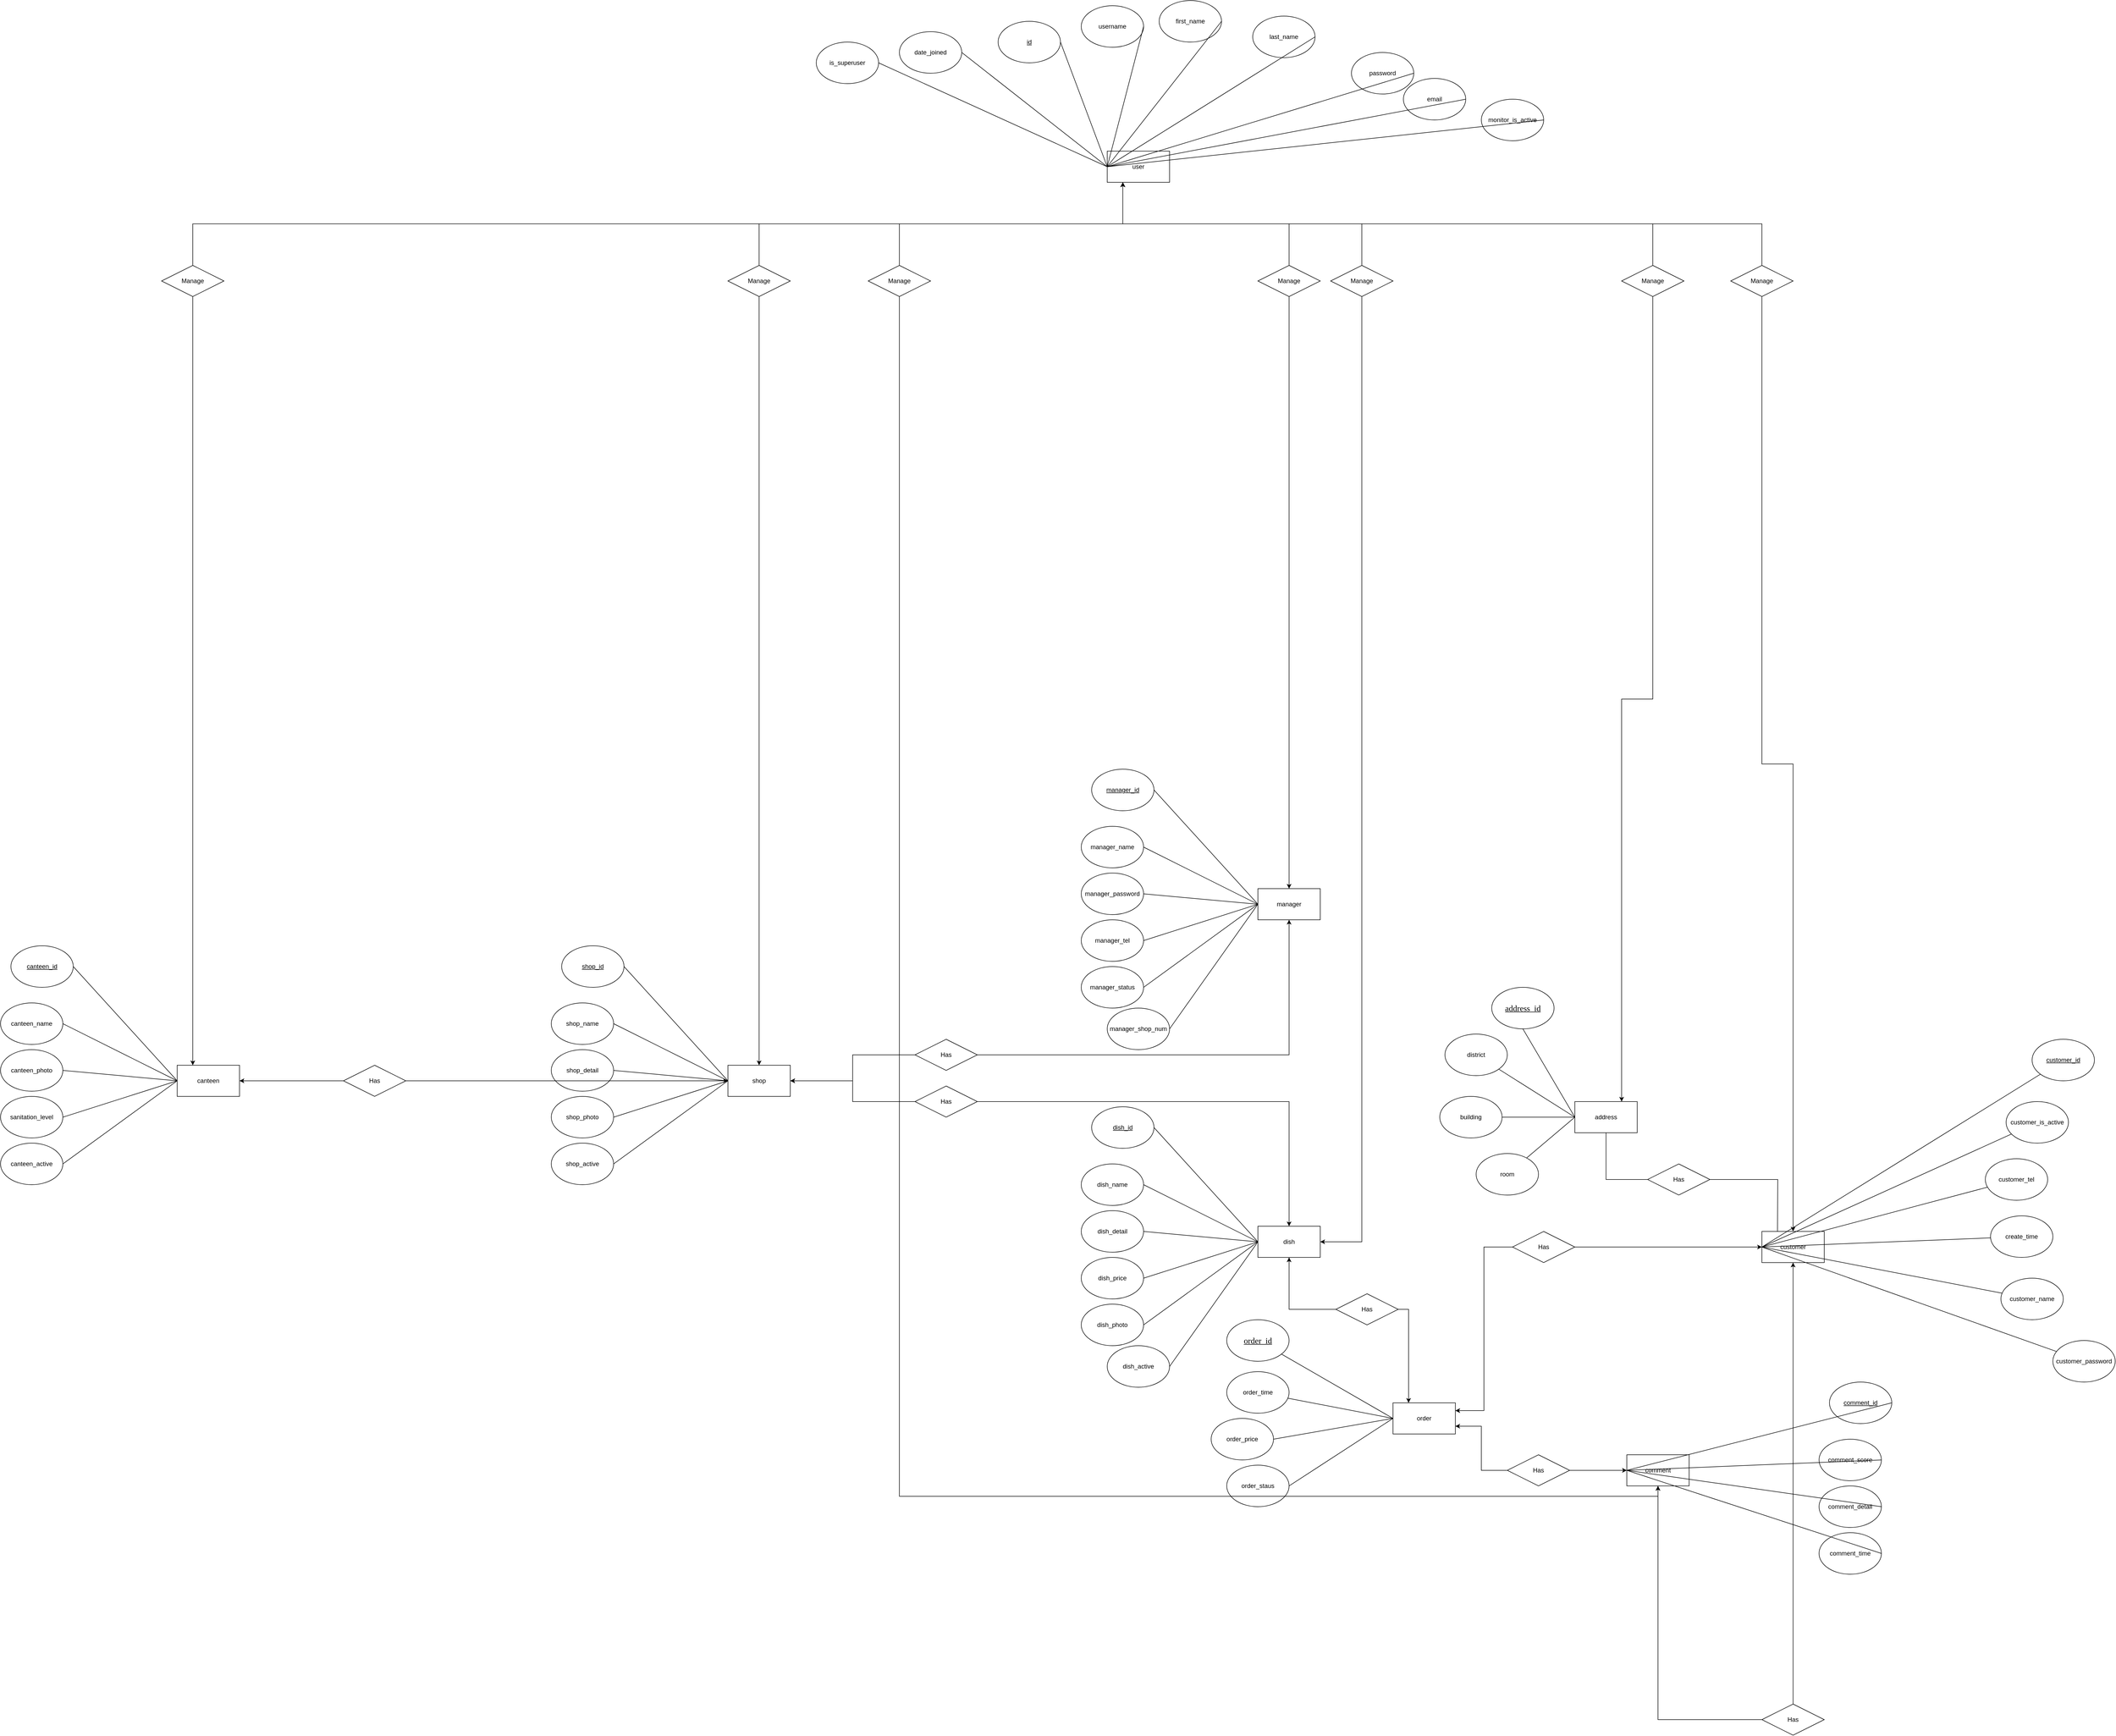 <mxfile version="21.5.2" type="github">
  <diagram id="R2lEEEUBdFMjLlhIrx00" name="Page-1">
    <mxGraphModel dx="2681" dy="3994" grid="1" gridSize="10" guides="1" tooltips="1" connect="1" arrows="1" fold="1" page="1" pageScale="1" pageWidth="1100" pageHeight="1700" math="0" shadow="0" extFonts="Permanent Marker^https://fonts.googleapis.com/css?family=Permanent+Marker">
      <root>
        <mxCell id="0" />
        <mxCell id="1" parent="0" />
        <mxCell id="YfYMu-uo4q-J1Giw8Tow-1" value="customer" style="rounded=0;whiteSpace=wrap;html=1;" vertex="1" parent="1">
          <mxGeometry x="2340" y="-40" width="120" height="60" as="geometry" />
        </mxCell>
        <mxCell id="YfYMu-uo4q-J1Giw8Tow-2" value="address" style="rounded=0;whiteSpace=wrap;html=1;" vertex="1" parent="1">
          <mxGeometry x="1980" y="-290" width="120" height="60" as="geometry" />
        </mxCell>
        <mxCell id="YfYMu-uo4q-J1Giw8Tow-90" value="" style="rounded=0;orthogonalLoop=1;jettySize=auto;html=1;endArrow=none;endFill=0;exitX=0;exitY=0.5;exitDx=0;exitDy=0;" edge="1" parent="1" source="YfYMu-uo4q-J1Giw8Tow-2" target="YfYMu-uo4q-J1Giw8Tow-87">
          <mxGeometry relative="1" as="geometry" />
        </mxCell>
        <mxCell id="YfYMu-uo4q-J1Giw8Tow-92" value="" style="rounded=0;orthogonalLoop=1;jettySize=auto;html=1;endArrow=none;endFill=0;exitX=0;exitY=0.5;exitDx=0;exitDy=0;" edge="1" parent="1" source="YfYMu-uo4q-J1Giw8Tow-2" target="YfYMu-uo4q-J1Giw8Tow-91">
          <mxGeometry relative="1" as="geometry" />
        </mxCell>
        <mxCell id="YfYMu-uo4q-J1Giw8Tow-96" value="" style="rounded=0;orthogonalLoop=1;jettySize=auto;html=1;endArrow=none;endFill=0;exitX=0;exitY=0.5;exitDx=0;exitDy=0;" edge="1" parent="1" source="YfYMu-uo4q-J1Giw8Tow-2" target="YfYMu-uo4q-J1Giw8Tow-95">
          <mxGeometry relative="1" as="geometry" />
        </mxCell>
        <mxCell id="YfYMu-uo4q-J1Giw8Tow-3" value="order" style="rounded=0;whiteSpace=wrap;html=1;" vertex="1" parent="1">
          <mxGeometry x="1630" y="290" width="120" height="60" as="geometry" />
        </mxCell>
        <mxCell id="YfYMu-uo4q-J1Giw8Tow-4" value="dish" style="rounded=0;whiteSpace=wrap;html=1;" vertex="1" parent="1">
          <mxGeometry x="1370" y="-50" width="120" height="60" as="geometry" />
        </mxCell>
        <mxCell id="YfYMu-uo4q-J1Giw8Tow-77" value="" style="rounded=0;orthogonalLoop=1;jettySize=auto;html=1;entryX=0;entryY=0.5;entryDx=0;entryDy=0;endArrow=none;endFill=0;" edge="1" parent="1" source="YfYMu-uo4q-J1Giw8Tow-60" target="YfYMu-uo4q-J1Giw8Tow-1">
          <mxGeometry relative="1" as="geometry">
            <mxPoint x="2380" y="80" as="targetPoint" />
          </mxGeometry>
        </mxCell>
        <mxCell id="YfYMu-uo4q-J1Giw8Tow-60" value="&lt;u&gt;customer_id&lt;/u&gt;" style="ellipse;whiteSpace=wrap;html=1;" vertex="1" parent="1">
          <mxGeometry x="2860" y="-410" width="120" height="80" as="geometry" />
        </mxCell>
        <mxCell id="YfYMu-uo4q-J1Giw8Tow-76" value="" style="rounded=0;orthogonalLoop=1;jettySize=auto;html=1;entryX=0;entryY=0.5;entryDx=0;entryDy=0;endArrow=none;endFill=0;" edge="1" parent="1" source="YfYMu-uo4q-J1Giw8Tow-62" target="YfYMu-uo4q-J1Giw8Tow-1">
          <mxGeometry relative="1" as="geometry">
            <mxPoint x="2390" y="-140" as="targetPoint" />
          </mxGeometry>
        </mxCell>
        <mxCell id="YfYMu-uo4q-J1Giw8Tow-62" value="customer_name" style="ellipse;whiteSpace=wrap;html=1;" vertex="1" parent="1">
          <mxGeometry x="2800" y="50" width="120" height="80" as="geometry" />
        </mxCell>
        <mxCell id="YfYMu-uo4q-J1Giw8Tow-71" style="rounded=0;orthogonalLoop=1;jettySize=auto;html=1;entryX=0;entryY=0.5;entryDx=0;entryDy=0;endArrow=none;endFill=0;" edge="1" parent="1" source="YfYMu-uo4q-J1Giw8Tow-63" target="YfYMu-uo4q-J1Giw8Tow-1">
          <mxGeometry relative="1" as="geometry" />
        </mxCell>
        <mxCell id="YfYMu-uo4q-J1Giw8Tow-63" value="customer_tel" style="ellipse;whiteSpace=wrap;html=1;" vertex="1" parent="1">
          <mxGeometry x="2770" y="-180" width="120" height="80" as="geometry" />
        </mxCell>
        <mxCell id="YfYMu-uo4q-J1Giw8Tow-70" value="" style="rounded=0;orthogonalLoop=1;jettySize=auto;html=1;endArrow=none;endFill=0;entryX=0;entryY=0.5;entryDx=0;entryDy=0;" edge="1" parent="1" source="YfYMu-uo4q-J1Giw8Tow-64" target="YfYMu-uo4q-J1Giw8Tow-1">
          <mxGeometry relative="1" as="geometry">
            <mxPoint x="2420" y="-130" as="targetPoint" />
          </mxGeometry>
        </mxCell>
        <mxCell id="YfYMu-uo4q-J1Giw8Tow-64" value="customer_password" style="ellipse;whiteSpace=wrap;html=1;" vertex="1" parent="1">
          <mxGeometry x="2900" y="170" width="120" height="80" as="geometry" />
        </mxCell>
        <mxCell id="YfYMu-uo4q-J1Giw8Tow-75" value="" style="rounded=0;orthogonalLoop=1;jettySize=auto;html=1;entryX=0;entryY=0.5;entryDx=0;entryDy=0;endArrow=none;endFill=0;" edge="1" parent="1" source="YfYMu-uo4q-J1Giw8Tow-65" target="YfYMu-uo4q-J1Giw8Tow-1">
          <mxGeometry relative="1" as="geometry">
            <mxPoint x="2370" y="-270" as="targetPoint" />
          </mxGeometry>
        </mxCell>
        <mxCell id="YfYMu-uo4q-J1Giw8Tow-65" value="customer_is_active" style="ellipse;whiteSpace=wrap;html=1;" vertex="1" parent="1">
          <mxGeometry x="2810" y="-290" width="120" height="80" as="geometry" />
        </mxCell>
        <mxCell id="YfYMu-uo4q-J1Giw8Tow-72" style="rounded=0;orthogonalLoop=1;jettySize=auto;html=1;entryX=0;entryY=0.5;entryDx=0;entryDy=0;endArrow=none;endFill=0;" edge="1" parent="1" source="YfYMu-uo4q-J1Giw8Tow-66" target="YfYMu-uo4q-J1Giw8Tow-1">
          <mxGeometry relative="1" as="geometry" />
        </mxCell>
        <mxCell id="YfYMu-uo4q-J1Giw8Tow-66" value="create_time" style="ellipse;whiteSpace=wrap;html=1;" vertex="1" parent="1">
          <mxGeometry x="2780" y="-70" width="120" height="80" as="geometry" />
        </mxCell>
        <mxCell id="YfYMu-uo4q-J1Giw8Tow-87" value="district" style="ellipse;whiteSpace=wrap;html=1;rounded=0;" vertex="1" parent="1">
          <mxGeometry x="1730" y="-420" width="120" height="80" as="geometry" />
        </mxCell>
        <mxCell id="YfYMu-uo4q-J1Giw8Tow-91" value="room" style="ellipse;whiteSpace=wrap;html=1;rounded=0;" vertex="1" parent="1">
          <mxGeometry x="1790" y="-190" width="120" height="80" as="geometry" />
        </mxCell>
        <mxCell id="YfYMu-uo4q-J1Giw8Tow-95" value="building" style="ellipse;whiteSpace=wrap;html=1;rounded=0;" vertex="1" parent="1">
          <mxGeometry x="1720" y="-300" width="120" height="80" as="geometry" />
        </mxCell>
        <mxCell id="YfYMu-uo4q-J1Giw8Tow-111" value="" style="rounded=0;orthogonalLoop=1;jettySize=auto;html=1;entryX=0;entryY=0.5;entryDx=0;entryDy=0;endArrow=none;endFill=0;" edge="1" parent="1" source="YfYMu-uo4q-J1Giw8Tow-99" target="YfYMu-uo4q-J1Giw8Tow-3">
          <mxGeometry relative="1" as="geometry">
            <mxPoint x="1620" y="220.037" as="targetPoint" />
          </mxGeometry>
        </mxCell>
        <mxCell id="YfYMu-uo4q-J1Giw8Tow-99" value="order_time" style="ellipse;whiteSpace=wrap;html=1;" vertex="1" parent="1">
          <mxGeometry x="1310" y="230" width="120" height="80" as="geometry" />
        </mxCell>
        <mxCell id="YfYMu-uo4q-J1Giw8Tow-100" value="order_staus" style="ellipse;whiteSpace=wrap;html=1;" vertex="1" parent="1">
          <mxGeometry x="1310" y="410" width="120" height="80" as="geometry" />
        </mxCell>
        <mxCell id="YfYMu-uo4q-J1Giw8Tow-101" value="order_price" style="ellipse;whiteSpace=wrap;html=1;" vertex="1" parent="1">
          <mxGeometry x="1280" y="320" width="120" height="80" as="geometry" />
        </mxCell>
        <mxCell id="YfYMu-uo4q-J1Giw8Tow-102" value="&lt;div style=&quot;font-size: medium; text-align: start;&quot; data-hash=&quot;69dfcb072307d1f23d6dae1ab92fffbf&quot; data-version=&quot;3.0.0&quot;&gt;&lt;/div&gt;&lt;div style=&quot;font-size: medium; text-align: start;&quot; class=&quot;document&quot;&gt;&lt;div class=&quot;section&quot;&gt;&lt;p style=&quot;margin: 0pt; font-family: 等线; font-size: 12pt; line-height: 16px;&quot; class=&quot;paragraph text-align-type-left&quot;&gt;&lt;u&gt;order_id&lt;/u&gt;&lt;/p&gt;&lt;/div&gt;&lt;/div&gt;" style="ellipse;whiteSpace=wrap;html=1;" vertex="1" parent="1">
          <mxGeometry x="1310" y="130" width="120" height="80" as="geometry" />
        </mxCell>
        <mxCell id="YfYMu-uo4q-J1Giw8Tow-107" value="" style="endArrow=none;html=1;rounded=0;entryX=0;entryY=0.5;entryDx=0;entryDy=0;" edge="1" parent="1" source="YfYMu-uo4q-J1Giw8Tow-102" target="YfYMu-uo4q-J1Giw8Tow-3">
          <mxGeometry relative="1" as="geometry">
            <mxPoint x="1440" y="349.63" as="sourcePoint" />
            <mxPoint x="1600" y="349.63" as="targetPoint" />
          </mxGeometry>
        </mxCell>
        <mxCell id="YfYMu-uo4q-J1Giw8Tow-108" value="" style="endArrow=none;html=1;rounded=0;exitX=1;exitY=0.5;exitDx=0;exitDy=0;entryX=0;entryY=0.5;entryDx=0;entryDy=0;" edge="1" parent="1" source="YfYMu-uo4q-J1Giw8Tow-100" target="YfYMu-uo4q-J1Giw8Tow-3">
          <mxGeometry relative="1" as="geometry">
            <mxPoint x="1440" y="430" as="sourcePoint" />
            <mxPoint x="1600" y="430" as="targetPoint" />
          </mxGeometry>
        </mxCell>
        <mxCell id="YfYMu-uo4q-J1Giw8Tow-109" value="" style="endArrow=none;html=1;rounded=0;exitX=1;exitY=0.5;exitDx=0;exitDy=0;entryX=0;entryY=0.5;entryDx=0;entryDy=0;" edge="1" parent="1" source="YfYMu-uo4q-J1Giw8Tow-101" target="YfYMu-uo4q-J1Giw8Tow-3">
          <mxGeometry relative="1" as="geometry">
            <mxPoint x="1440" y="170" as="sourcePoint" />
            <mxPoint x="1600" y="170" as="targetPoint" />
          </mxGeometry>
        </mxCell>
        <mxCell id="YfYMu-uo4q-J1Giw8Tow-112" value="&lt;u&gt;dish_id&lt;/u&gt;" style="ellipse;whiteSpace=wrap;html=1;" vertex="1" parent="1">
          <mxGeometry x="1050" y="-280" width="120" height="80" as="geometry" />
        </mxCell>
        <mxCell id="YfYMu-uo4q-J1Giw8Tow-113" value="dish_active" style="ellipse;whiteSpace=wrap;html=1;" vertex="1" parent="1">
          <mxGeometry x="1080" y="180" width="120" height="80" as="geometry" />
        </mxCell>
        <mxCell id="YfYMu-uo4q-J1Giw8Tow-114" value="dish_photo" style="ellipse;whiteSpace=wrap;html=1;" vertex="1" parent="1">
          <mxGeometry x="1030" y="100" width="120" height="80" as="geometry" />
        </mxCell>
        <mxCell id="YfYMu-uo4q-J1Giw8Tow-115" value="dish_detail" style="ellipse;whiteSpace=wrap;html=1;" vertex="1" parent="1">
          <mxGeometry x="1030" y="-80" width="120" height="80" as="geometry" />
        </mxCell>
        <mxCell id="YfYMu-uo4q-J1Giw8Tow-116" value="dish_name" style="ellipse;whiteSpace=wrap;html=1;" vertex="1" parent="1">
          <mxGeometry x="1030" y="-170" width="120" height="80" as="geometry" />
        </mxCell>
        <mxCell id="YfYMu-uo4q-J1Giw8Tow-117" value="dish_price" style="ellipse;whiteSpace=wrap;html=1;" vertex="1" parent="1">
          <mxGeometry x="1030" y="10" width="120" height="80" as="geometry" />
        </mxCell>
        <mxCell id="YfYMu-uo4q-J1Giw8Tow-119" value="" style="endArrow=none;html=1;rounded=0;entryX=1;entryY=0.5;entryDx=0;entryDy=0;exitX=0;exitY=0.5;exitDx=0;exitDy=0;" edge="1" parent="1" source="YfYMu-uo4q-J1Giw8Tow-4" target="YfYMu-uo4q-J1Giw8Tow-112">
          <mxGeometry width="50" height="50" relative="1" as="geometry">
            <mxPoint x="1780" y="-140" as="sourcePoint" />
            <mxPoint x="1770" y="-190" as="targetPoint" />
          </mxGeometry>
        </mxCell>
        <mxCell id="YfYMu-uo4q-J1Giw8Tow-120" value="" style="endArrow=none;html=1;rounded=0;entryX=1;entryY=0.5;entryDx=0;entryDy=0;exitX=0;exitY=0.5;exitDx=0;exitDy=0;" edge="1" parent="1" source="YfYMu-uo4q-J1Giw8Tow-4" target="YfYMu-uo4q-J1Giw8Tow-116">
          <mxGeometry width="50" height="50" relative="1" as="geometry">
            <mxPoint x="1730" y="-130" as="sourcePoint" />
            <mxPoint x="1720" y="-320" as="targetPoint" />
          </mxGeometry>
        </mxCell>
        <mxCell id="YfYMu-uo4q-J1Giw8Tow-121" value="" style="endArrow=none;html=1;rounded=0;entryX=1;entryY=0.5;entryDx=0;entryDy=0;exitX=0;exitY=0.5;exitDx=0;exitDy=0;" edge="1" parent="1" source="YfYMu-uo4q-J1Giw8Tow-4" target="YfYMu-uo4q-J1Giw8Tow-115">
          <mxGeometry width="50" height="50" relative="1" as="geometry">
            <mxPoint x="1780" y="-140" as="sourcePoint" />
            <mxPoint x="1590" y="-240" as="targetPoint" />
          </mxGeometry>
        </mxCell>
        <mxCell id="YfYMu-uo4q-J1Giw8Tow-122" value="" style="endArrow=none;html=1;rounded=0;entryX=1;entryY=0.5;entryDx=0;entryDy=0;exitX=0;exitY=0.5;exitDx=0;exitDy=0;" edge="1" parent="1" source="YfYMu-uo4q-J1Giw8Tow-4" target="YfYMu-uo4q-J1Giw8Tow-117">
          <mxGeometry width="50" height="50" relative="1" as="geometry">
            <mxPoint x="1800" y="-120" as="sourcePoint" />
            <mxPoint x="1600" y="-230" as="targetPoint" />
          </mxGeometry>
        </mxCell>
        <mxCell id="YfYMu-uo4q-J1Giw8Tow-123" value="" style="endArrow=none;html=1;rounded=0;entryX=1;entryY=0.5;entryDx=0;entryDy=0;exitX=0;exitY=0.5;exitDx=0;exitDy=0;" edge="1" parent="1" source="YfYMu-uo4q-J1Giw8Tow-4" target="YfYMu-uo4q-J1Giw8Tow-114">
          <mxGeometry width="50" height="50" relative="1" as="geometry">
            <mxPoint x="1800" y="-140" as="sourcePoint" />
            <mxPoint x="1610" y="-220" as="targetPoint" />
          </mxGeometry>
        </mxCell>
        <mxCell id="YfYMu-uo4q-J1Giw8Tow-124" value="" style="endArrow=none;html=1;rounded=0;entryX=1;entryY=0.5;entryDx=0;entryDy=0;exitX=0;exitY=0.5;exitDx=0;exitDy=0;" edge="1" parent="1" source="YfYMu-uo4q-J1Giw8Tow-4" target="YfYMu-uo4q-J1Giw8Tow-113">
          <mxGeometry width="50" height="50" relative="1" as="geometry">
            <mxPoint x="1780" y="-140" as="sourcePoint" />
            <mxPoint x="1620" y="-210" as="targetPoint" />
          </mxGeometry>
        </mxCell>
        <mxCell id="YfYMu-uo4q-J1Giw8Tow-177" value="comment" style="rounded=0;whiteSpace=wrap;html=1;" vertex="1" parent="1">
          <mxGeometry x="2080" y="390" width="120" height="60" as="geometry" />
        </mxCell>
        <mxCell id="YfYMu-uo4q-J1Giw8Tow-178" value="&lt;u&gt;comment_id&lt;/u&gt;" style="ellipse;whiteSpace=wrap;html=1;" vertex="1" parent="1">
          <mxGeometry x="2470" y="250" width="120" height="80" as="geometry" />
        </mxCell>
        <mxCell id="YfYMu-uo4q-J1Giw8Tow-181" value="comment_detail" style="ellipse;whiteSpace=wrap;html=1;" vertex="1" parent="1">
          <mxGeometry x="2450" y="450" width="120" height="80" as="geometry" />
        </mxCell>
        <mxCell id="YfYMu-uo4q-J1Giw8Tow-182" value="comment_score" style="ellipse;whiteSpace=wrap;html=1;" vertex="1" parent="1">
          <mxGeometry x="2450" y="360" width="120" height="80" as="geometry" />
        </mxCell>
        <mxCell id="YfYMu-uo4q-J1Giw8Tow-183" value="comment_time" style="ellipse;whiteSpace=wrap;html=1;" vertex="1" parent="1">
          <mxGeometry x="2450" y="540" width="120" height="80" as="geometry" />
        </mxCell>
        <mxCell id="YfYMu-uo4q-J1Giw8Tow-184" value="" style="endArrow=none;html=1;rounded=0;entryX=1;entryY=0.5;entryDx=0;entryDy=0;exitX=0;exitY=0.5;exitDx=0;exitDy=0;" edge="1" parent="1" source="YfYMu-uo4q-J1Giw8Tow-177" target="YfYMu-uo4q-J1Giw8Tow-178">
          <mxGeometry width="50" height="50" relative="1" as="geometry">
            <mxPoint x="2020" y="430" as="sourcePoint" />
            <mxPoint x="2010" y="380" as="targetPoint" />
          </mxGeometry>
        </mxCell>
        <mxCell id="YfYMu-uo4q-J1Giw8Tow-185" value="" style="endArrow=none;html=1;rounded=0;entryX=1;entryY=0.5;entryDx=0;entryDy=0;exitX=0;exitY=0.5;exitDx=0;exitDy=0;" edge="1" parent="1" source="YfYMu-uo4q-J1Giw8Tow-177" target="YfYMu-uo4q-J1Giw8Tow-182">
          <mxGeometry width="50" height="50" relative="1" as="geometry">
            <mxPoint x="1970" y="440" as="sourcePoint" />
            <mxPoint x="1960" y="250" as="targetPoint" />
          </mxGeometry>
        </mxCell>
        <mxCell id="YfYMu-uo4q-J1Giw8Tow-186" value="" style="endArrow=none;html=1;rounded=0;entryX=1;entryY=0.5;entryDx=0;entryDy=0;exitX=0;exitY=0.5;exitDx=0;exitDy=0;" edge="1" parent="1" source="YfYMu-uo4q-J1Giw8Tow-177" target="YfYMu-uo4q-J1Giw8Tow-181">
          <mxGeometry width="50" height="50" relative="1" as="geometry">
            <mxPoint x="2020" y="430" as="sourcePoint" />
            <mxPoint x="1830" y="330" as="targetPoint" />
          </mxGeometry>
        </mxCell>
        <mxCell id="YfYMu-uo4q-J1Giw8Tow-187" value="" style="endArrow=none;html=1;rounded=0;entryX=1;entryY=0.5;entryDx=0;entryDy=0;exitX=0;exitY=0.5;exitDx=0;exitDy=0;" edge="1" parent="1" source="YfYMu-uo4q-J1Giw8Tow-177" target="YfYMu-uo4q-J1Giw8Tow-183">
          <mxGeometry width="50" height="50" relative="1" as="geometry">
            <mxPoint x="2040" y="450" as="sourcePoint" />
            <mxPoint x="1840" y="340" as="targetPoint" />
          </mxGeometry>
        </mxCell>
        <mxCell id="YfYMu-uo4q-J1Giw8Tow-190" value="user" style="rounded=0;whiteSpace=wrap;html=1;" vertex="1" parent="1">
          <mxGeometry x="1080" y="-2120" width="120" height="60" as="geometry" />
        </mxCell>
        <mxCell id="YfYMu-uo4q-J1Giw8Tow-191" value="&lt;u&gt;id&lt;/u&gt;" style="ellipse;whiteSpace=wrap;html=1;" vertex="1" parent="1">
          <mxGeometry x="870" y="-2370" width="120" height="80" as="geometry" />
        </mxCell>
        <mxCell id="YfYMu-uo4q-J1Giw8Tow-192" value="email" style="ellipse;whiteSpace=wrap;html=1;" vertex="1" parent="1">
          <mxGeometry x="1650" y="-2260" width="120" height="80" as="geometry" />
        </mxCell>
        <mxCell id="YfYMu-uo4q-J1Giw8Tow-193" value="password" style="ellipse;whiteSpace=wrap;html=1;" vertex="1" parent="1">
          <mxGeometry x="1550" y="-2310" width="120" height="80" as="geometry" />
        </mxCell>
        <mxCell id="YfYMu-uo4q-J1Giw8Tow-194" value="first_name" style="ellipse;whiteSpace=wrap;html=1;" vertex="1" parent="1">
          <mxGeometry x="1180" y="-2410" width="120" height="80" as="geometry" />
        </mxCell>
        <mxCell id="YfYMu-uo4q-J1Giw8Tow-195" value="username" style="ellipse;whiteSpace=wrap;html=1;" vertex="1" parent="1">
          <mxGeometry x="1030" y="-2400" width="120" height="80" as="geometry" />
        </mxCell>
        <mxCell id="YfYMu-uo4q-J1Giw8Tow-196" value="last_name" style="ellipse;whiteSpace=wrap;html=1;" vertex="1" parent="1">
          <mxGeometry x="1360" y="-2380" width="120" height="80" as="geometry" />
        </mxCell>
        <mxCell id="YfYMu-uo4q-J1Giw8Tow-197" value="" style="endArrow=none;html=1;rounded=0;entryX=1;entryY=0.5;entryDx=0;entryDy=0;exitX=0;exitY=0.5;exitDx=0;exitDy=0;" edge="1" parent="1" source="YfYMu-uo4q-J1Giw8Tow-190" target="YfYMu-uo4q-J1Giw8Tow-191">
          <mxGeometry width="50" height="50" relative="1" as="geometry">
            <mxPoint x="1060" y="-2090" as="sourcePoint" />
            <mxPoint x="1050" y="-2140" as="targetPoint" />
          </mxGeometry>
        </mxCell>
        <mxCell id="YfYMu-uo4q-J1Giw8Tow-198" value="" style="endArrow=none;html=1;rounded=0;entryX=1;entryY=0.5;entryDx=0;entryDy=0;exitX=0;exitY=0.5;exitDx=0;exitDy=0;" edge="1" parent="1" source="YfYMu-uo4q-J1Giw8Tow-190" target="YfYMu-uo4q-J1Giw8Tow-195">
          <mxGeometry width="50" height="50" relative="1" as="geometry">
            <mxPoint x="1010" y="-2080" as="sourcePoint" />
            <mxPoint x="1000" y="-2270" as="targetPoint" />
          </mxGeometry>
        </mxCell>
        <mxCell id="YfYMu-uo4q-J1Giw8Tow-199" value="" style="endArrow=none;html=1;rounded=0;entryX=1;entryY=0.5;entryDx=0;entryDy=0;exitX=0;exitY=0.5;exitDx=0;exitDy=0;" edge="1" parent="1" source="YfYMu-uo4q-J1Giw8Tow-190" target="YfYMu-uo4q-J1Giw8Tow-194">
          <mxGeometry width="50" height="50" relative="1" as="geometry">
            <mxPoint x="1060" y="-2090" as="sourcePoint" />
            <mxPoint x="870" y="-2190" as="targetPoint" />
          </mxGeometry>
        </mxCell>
        <mxCell id="YfYMu-uo4q-J1Giw8Tow-200" value="" style="endArrow=none;html=1;rounded=0;entryX=1;entryY=0.5;entryDx=0;entryDy=0;exitX=0;exitY=0.5;exitDx=0;exitDy=0;" edge="1" parent="1" source="YfYMu-uo4q-J1Giw8Tow-190" target="YfYMu-uo4q-J1Giw8Tow-196">
          <mxGeometry width="50" height="50" relative="1" as="geometry">
            <mxPoint x="1080" y="-2070" as="sourcePoint" />
            <mxPoint x="880" y="-2180" as="targetPoint" />
          </mxGeometry>
        </mxCell>
        <mxCell id="YfYMu-uo4q-J1Giw8Tow-201" value="" style="endArrow=none;html=1;rounded=0;entryX=1;entryY=0.5;entryDx=0;entryDy=0;exitX=0;exitY=0.5;exitDx=0;exitDy=0;" edge="1" parent="1" source="YfYMu-uo4q-J1Giw8Tow-190" target="YfYMu-uo4q-J1Giw8Tow-193">
          <mxGeometry width="50" height="50" relative="1" as="geometry">
            <mxPoint x="1080" y="-2090" as="sourcePoint" />
            <mxPoint x="890" y="-2170" as="targetPoint" />
          </mxGeometry>
        </mxCell>
        <mxCell id="YfYMu-uo4q-J1Giw8Tow-202" value="" style="endArrow=none;html=1;rounded=0;entryX=1;entryY=0.5;entryDx=0;entryDy=0;exitX=0;exitY=0.5;exitDx=0;exitDy=0;" edge="1" parent="1" source="YfYMu-uo4q-J1Giw8Tow-190" target="YfYMu-uo4q-J1Giw8Tow-192">
          <mxGeometry width="50" height="50" relative="1" as="geometry">
            <mxPoint x="1060" y="-2090" as="sourcePoint" />
            <mxPoint x="900" y="-2160" as="targetPoint" />
          </mxGeometry>
        </mxCell>
        <mxCell id="YfYMu-uo4q-J1Giw8Tow-203" value="manager" style="rounded=0;whiteSpace=wrap;html=1;" vertex="1" parent="1">
          <mxGeometry x="1370" y="-700" width="120" height="60" as="geometry" />
        </mxCell>
        <mxCell id="YfYMu-uo4q-J1Giw8Tow-204" value="&lt;u&gt;manager_id&lt;/u&gt;" style="ellipse;whiteSpace=wrap;html=1;" vertex="1" parent="1">
          <mxGeometry x="1050" y="-930" width="120" height="80" as="geometry" />
        </mxCell>
        <mxCell id="YfYMu-uo4q-J1Giw8Tow-205" value="manager_shop_num" style="ellipse;whiteSpace=wrap;html=1;" vertex="1" parent="1">
          <mxGeometry x="1080" y="-470" width="120" height="80" as="geometry" />
        </mxCell>
        <mxCell id="YfYMu-uo4q-J1Giw8Tow-206" value="manager_status" style="ellipse;whiteSpace=wrap;html=1;" vertex="1" parent="1">
          <mxGeometry x="1030" y="-550" width="120" height="80" as="geometry" />
        </mxCell>
        <mxCell id="YfYMu-uo4q-J1Giw8Tow-207" value="manager_password" style="ellipse;whiteSpace=wrap;html=1;" vertex="1" parent="1">
          <mxGeometry x="1030" y="-730" width="120" height="80" as="geometry" />
        </mxCell>
        <mxCell id="YfYMu-uo4q-J1Giw8Tow-208" value="manager_name" style="ellipse;whiteSpace=wrap;html=1;" vertex="1" parent="1">
          <mxGeometry x="1030" y="-820" width="120" height="80" as="geometry" />
        </mxCell>
        <mxCell id="YfYMu-uo4q-J1Giw8Tow-209" value="manager_tel" style="ellipse;whiteSpace=wrap;html=1;" vertex="1" parent="1">
          <mxGeometry x="1030" y="-640" width="120" height="80" as="geometry" />
        </mxCell>
        <mxCell id="YfYMu-uo4q-J1Giw8Tow-210" value="" style="endArrow=none;html=1;rounded=0;entryX=1;entryY=0.5;entryDx=0;entryDy=0;exitX=0;exitY=0.5;exitDx=0;exitDy=0;" edge="1" parent="1" source="YfYMu-uo4q-J1Giw8Tow-203" target="YfYMu-uo4q-J1Giw8Tow-204">
          <mxGeometry width="50" height="50" relative="1" as="geometry">
            <mxPoint x="1350" y="-670" as="sourcePoint" />
            <mxPoint x="1340" y="-720" as="targetPoint" />
          </mxGeometry>
        </mxCell>
        <mxCell id="YfYMu-uo4q-J1Giw8Tow-211" value="" style="endArrow=none;html=1;rounded=0;entryX=1;entryY=0.5;entryDx=0;entryDy=0;exitX=0;exitY=0.5;exitDx=0;exitDy=0;" edge="1" parent="1" source="YfYMu-uo4q-J1Giw8Tow-203" target="YfYMu-uo4q-J1Giw8Tow-208">
          <mxGeometry width="50" height="50" relative="1" as="geometry">
            <mxPoint x="1300" y="-660" as="sourcePoint" />
            <mxPoint x="1290" y="-850" as="targetPoint" />
          </mxGeometry>
        </mxCell>
        <mxCell id="YfYMu-uo4q-J1Giw8Tow-212" value="" style="endArrow=none;html=1;rounded=0;entryX=1;entryY=0.5;entryDx=0;entryDy=0;exitX=0;exitY=0.5;exitDx=0;exitDy=0;" edge="1" parent="1" source="YfYMu-uo4q-J1Giw8Tow-203" target="YfYMu-uo4q-J1Giw8Tow-207">
          <mxGeometry width="50" height="50" relative="1" as="geometry">
            <mxPoint x="1350" y="-670" as="sourcePoint" />
            <mxPoint x="1160" y="-770" as="targetPoint" />
          </mxGeometry>
        </mxCell>
        <mxCell id="YfYMu-uo4q-J1Giw8Tow-213" value="" style="endArrow=none;html=1;rounded=0;entryX=1;entryY=0.5;entryDx=0;entryDy=0;exitX=0;exitY=0.5;exitDx=0;exitDy=0;" edge="1" parent="1" source="YfYMu-uo4q-J1Giw8Tow-203" target="YfYMu-uo4q-J1Giw8Tow-209">
          <mxGeometry width="50" height="50" relative="1" as="geometry">
            <mxPoint x="1370" y="-650" as="sourcePoint" />
            <mxPoint x="1170" y="-760" as="targetPoint" />
          </mxGeometry>
        </mxCell>
        <mxCell id="YfYMu-uo4q-J1Giw8Tow-214" value="" style="endArrow=none;html=1;rounded=0;entryX=1;entryY=0.5;entryDx=0;entryDy=0;exitX=0;exitY=0.5;exitDx=0;exitDy=0;" edge="1" parent="1" source="YfYMu-uo4q-J1Giw8Tow-203" target="YfYMu-uo4q-J1Giw8Tow-206">
          <mxGeometry width="50" height="50" relative="1" as="geometry">
            <mxPoint x="1370" y="-670" as="sourcePoint" />
            <mxPoint x="1180" y="-750" as="targetPoint" />
          </mxGeometry>
        </mxCell>
        <mxCell id="YfYMu-uo4q-J1Giw8Tow-215" value="" style="endArrow=none;html=1;rounded=0;entryX=1;entryY=0.5;entryDx=0;entryDy=0;exitX=0;exitY=0.5;exitDx=0;exitDy=0;" edge="1" parent="1" source="YfYMu-uo4q-J1Giw8Tow-203" target="YfYMu-uo4q-J1Giw8Tow-205">
          <mxGeometry width="50" height="50" relative="1" as="geometry">
            <mxPoint x="1350" y="-670" as="sourcePoint" />
            <mxPoint x="1190" y="-740" as="targetPoint" />
          </mxGeometry>
        </mxCell>
        <mxCell id="YfYMu-uo4q-J1Giw8Tow-216" value="shop" style="rounded=0;whiteSpace=wrap;html=1;" vertex="1" parent="1">
          <mxGeometry x="350" y="-360" width="120" height="60" as="geometry" />
        </mxCell>
        <mxCell id="YfYMu-uo4q-J1Giw8Tow-217" value="&lt;u&gt;shop_id&lt;/u&gt;" style="ellipse;whiteSpace=wrap;html=1;" vertex="1" parent="1">
          <mxGeometry x="30" y="-590" width="120" height="80" as="geometry" />
        </mxCell>
        <mxCell id="YfYMu-uo4q-J1Giw8Tow-219" value="shop_active" style="ellipse;whiteSpace=wrap;html=1;" vertex="1" parent="1">
          <mxGeometry x="10" y="-210" width="120" height="80" as="geometry" />
        </mxCell>
        <mxCell id="YfYMu-uo4q-J1Giw8Tow-220" value="shop_detail" style="ellipse;whiteSpace=wrap;html=1;" vertex="1" parent="1">
          <mxGeometry x="10" y="-390" width="120" height="80" as="geometry" />
        </mxCell>
        <mxCell id="YfYMu-uo4q-J1Giw8Tow-221" value="shop_name" style="ellipse;whiteSpace=wrap;html=1;" vertex="1" parent="1">
          <mxGeometry x="10" y="-480" width="120" height="80" as="geometry" />
        </mxCell>
        <mxCell id="YfYMu-uo4q-J1Giw8Tow-222" value="shop_photo" style="ellipse;whiteSpace=wrap;html=1;" vertex="1" parent="1">
          <mxGeometry x="10" y="-300" width="120" height="80" as="geometry" />
        </mxCell>
        <mxCell id="YfYMu-uo4q-J1Giw8Tow-223" value="" style="endArrow=none;html=1;rounded=0;entryX=1;entryY=0.5;entryDx=0;entryDy=0;exitX=0;exitY=0.5;exitDx=0;exitDy=0;" edge="1" parent="1" source="YfYMu-uo4q-J1Giw8Tow-216" target="YfYMu-uo4q-J1Giw8Tow-217">
          <mxGeometry width="50" height="50" relative="1" as="geometry">
            <mxPoint x="1040" y="-410" as="sourcePoint" />
            <mxPoint x="1030" y="-460" as="targetPoint" />
          </mxGeometry>
        </mxCell>
        <mxCell id="YfYMu-uo4q-J1Giw8Tow-224" value="" style="endArrow=none;html=1;rounded=0;entryX=1;entryY=0.5;entryDx=0;entryDy=0;exitX=0;exitY=0.5;exitDx=0;exitDy=0;" edge="1" parent="1" source="YfYMu-uo4q-J1Giw8Tow-216" target="YfYMu-uo4q-J1Giw8Tow-221">
          <mxGeometry width="50" height="50" relative="1" as="geometry">
            <mxPoint x="990" y="-400" as="sourcePoint" />
            <mxPoint x="980" y="-590" as="targetPoint" />
          </mxGeometry>
        </mxCell>
        <mxCell id="YfYMu-uo4q-J1Giw8Tow-225" value="" style="endArrow=none;html=1;rounded=0;entryX=1;entryY=0.5;entryDx=0;entryDy=0;exitX=0;exitY=0.5;exitDx=0;exitDy=0;" edge="1" parent="1" source="YfYMu-uo4q-J1Giw8Tow-216" target="YfYMu-uo4q-J1Giw8Tow-220">
          <mxGeometry width="50" height="50" relative="1" as="geometry">
            <mxPoint x="1040" y="-410" as="sourcePoint" />
            <mxPoint x="850" y="-510" as="targetPoint" />
          </mxGeometry>
        </mxCell>
        <mxCell id="YfYMu-uo4q-J1Giw8Tow-226" value="" style="endArrow=none;html=1;rounded=0;entryX=1;entryY=0.5;entryDx=0;entryDy=0;exitX=0;exitY=0.5;exitDx=0;exitDy=0;" edge="1" parent="1" source="YfYMu-uo4q-J1Giw8Tow-216" target="YfYMu-uo4q-J1Giw8Tow-222">
          <mxGeometry width="50" height="50" relative="1" as="geometry">
            <mxPoint x="1060" y="-390" as="sourcePoint" />
            <mxPoint x="860" y="-500" as="targetPoint" />
          </mxGeometry>
        </mxCell>
        <mxCell id="YfYMu-uo4q-J1Giw8Tow-227" value="" style="endArrow=none;html=1;rounded=0;entryX=1;entryY=0.5;entryDx=0;entryDy=0;exitX=0;exitY=0.5;exitDx=0;exitDy=0;" edge="1" parent="1" source="YfYMu-uo4q-J1Giw8Tow-216" target="YfYMu-uo4q-J1Giw8Tow-219">
          <mxGeometry width="50" height="50" relative="1" as="geometry">
            <mxPoint x="1060" y="-410" as="sourcePoint" />
            <mxPoint x="870" y="-490" as="targetPoint" />
          </mxGeometry>
        </mxCell>
        <mxCell id="YfYMu-uo4q-J1Giw8Tow-229" value="canteen" style="rounded=0;whiteSpace=wrap;html=1;" vertex="1" parent="1">
          <mxGeometry x="-710" y="-360" width="120" height="60" as="geometry" />
        </mxCell>
        <mxCell id="YfYMu-uo4q-J1Giw8Tow-230" value="&lt;u&gt;canteen_id&lt;/u&gt;" style="ellipse;whiteSpace=wrap;html=1;" vertex="1" parent="1">
          <mxGeometry x="-1030" y="-590" width="120" height="80" as="geometry" />
        </mxCell>
        <mxCell id="YfYMu-uo4q-J1Giw8Tow-232" value="canteen_active" style="ellipse;whiteSpace=wrap;html=1;" vertex="1" parent="1">
          <mxGeometry x="-1050" y="-210" width="120" height="80" as="geometry" />
        </mxCell>
        <mxCell id="YfYMu-uo4q-J1Giw8Tow-233" value="canteen_photo" style="ellipse;whiteSpace=wrap;html=1;" vertex="1" parent="1">
          <mxGeometry x="-1050" y="-390" width="120" height="80" as="geometry" />
        </mxCell>
        <mxCell id="YfYMu-uo4q-J1Giw8Tow-234" value="canteen_name" style="ellipse;whiteSpace=wrap;html=1;" vertex="1" parent="1">
          <mxGeometry x="-1050" y="-480" width="120" height="80" as="geometry" />
        </mxCell>
        <mxCell id="YfYMu-uo4q-J1Giw8Tow-235" value="sanitation_level" style="ellipse;whiteSpace=wrap;html=1;" vertex="1" parent="1">
          <mxGeometry x="-1050" y="-300" width="120" height="80" as="geometry" />
        </mxCell>
        <mxCell id="YfYMu-uo4q-J1Giw8Tow-236" value="" style="endArrow=none;html=1;rounded=0;entryX=1;entryY=0.5;entryDx=0;entryDy=0;exitX=0;exitY=0.5;exitDx=0;exitDy=0;" edge="1" parent="1" source="YfYMu-uo4q-J1Giw8Tow-229" target="YfYMu-uo4q-J1Giw8Tow-230">
          <mxGeometry width="50" height="50" relative="1" as="geometry">
            <mxPoint x="-730" y="-330" as="sourcePoint" />
            <mxPoint x="-740" y="-380" as="targetPoint" />
          </mxGeometry>
        </mxCell>
        <mxCell id="YfYMu-uo4q-J1Giw8Tow-237" value="" style="endArrow=none;html=1;rounded=0;entryX=1;entryY=0.5;entryDx=0;entryDy=0;exitX=0;exitY=0.5;exitDx=0;exitDy=0;" edge="1" parent="1" source="YfYMu-uo4q-J1Giw8Tow-229" target="YfYMu-uo4q-J1Giw8Tow-234">
          <mxGeometry width="50" height="50" relative="1" as="geometry">
            <mxPoint x="-780" y="-320" as="sourcePoint" />
            <mxPoint x="-790" y="-510" as="targetPoint" />
          </mxGeometry>
        </mxCell>
        <mxCell id="YfYMu-uo4q-J1Giw8Tow-238" value="" style="endArrow=none;html=1;rounded=0;entryX=1;entryY=0.5;entryDx=0;entryDy=0;exitX=0;exitY=0.5;exitDx=0;exitDy=0;" edge="1" parent="1" source="YfYMu-uo4q-J1Giw8Tow-229" target="YfYMu-uo4q-J1Giw8Tow-233">
          <mxGeometry width="50" height="50" relative="1" as="geometry">
            <mxPoint x="-730" y="-330" as="sourcePoint" />
            <mxPoint x="-920" y="-430" as="targetPoint" />
          </mxGeometry>
        </mxCell>
        <mxCell id="YfYMu-uo4q-J1Giw8Tow-239" value="" style="endArrow=none;html=1;rounded=0;entryX=1;entryY=0.5;entryDx=0;entryDy=0;exitX=0;exitY=0.5;exitDx=0;exitDy=0;" edge="1" parent="1" source="YfYMu-uo4q-J1Giw8Tow-229" target="YfYMu-uo4q-J1Giw8Tow-235">
          <mxGeometry width="50" height="50" relative="1" as="geometry">
            <mxPoint x="-710" y="-310" as="sourcePoint" />
            <mxPoint x="-910" y="-420" as="targetPoint" />
          </mxGeometry>
        </mxCell>
        <mxCell id="YfYMu-uo4q-J1Giw8Tow-240" value="" style="endArrow=none;html=1;rounded=0;entryX=1;entryY=0.5;entryDx=0;entryDy=0;exitX=0;exitY=0.5;exitDx=0;exitDy=0;" edge="1" parent="1" source="YfYMu-uo4q-J1Giw8Tow-229" target="YfYMu-uo4q-J1Giw8Tow-232">
          <mxGeometry width="50" height="50" relative="1" as="geometry">
            <mxPoint x="-710" y="-330" as="sourcePoint" />
            <mxPoint x="-900" y="-410" as="targetPoint" />
          </mxGeometry>
        </mxCell>
        <mxCell id="YfYMu-uo4q-J1Giw8Tow-242" value="monitor_is_active" style="ellipse;whiteSpace=wrap;html=1;" vertex="1" parent="1">
          <mxGeometry x="1800" y="-2220" width="120" height="80" as="geometry" />
        </mxCell>
        <mxCell id="YfYMu-uo4q-J1Giw8Tow-243" value="" style="endArrow=none;html=1;rounded=0;entryX=1;entryY=0.5;entryDx=0;entryDy=0;exitX=0;exitY=0.5;exitDx=0;exitDy=0;" edge="1" parent="1" target="YfYMu-uo4q-J1Giw8Tow-242" source="YfYMu-uo4q-J1Giw8Tow-190">
          <mxGeometry width="50" height="50" relative="1" as="geometry">
            <mxPoint x="1110" y="-2020" as="sourcePoint" />
            <mxPoint x="930" y="-2090" as="targetPoint" />
          </mxGeometry>
        </mxCell>
        <mxCell id="YfYMu-uo4q-J1Giw8Tow-244" value="is_superuser" style="ellipse;whiteSpace=wrap;html=1;" vertex="1" parent="1">
          <mxGeometry x="520" y="-2330" width="120" height="80" as="geometry" />
        </mxCell>
        <mxCell id="YfYMu-uo4q-J1Giw8Tow-245" value="" style="endArrow=none;html=1;rounded=0;entryX=1;entryY=0.5;entryDx=0;entryDy=0;exitX=0;exitY=0.5;exitDx=0;exitDy=0;" edge="1" parent="1" target="YfYMu-uo4q-J1Giw8Tow-244" source="YfYMu-uo4q-J1Giw8Tow-190">
          <mxGeometry width="50" height="50" relative="1" as="geometry">
            <mxPoint x="1100" y="-2070" as="sourcePoint" />
            <mxPoint x="920" y="-2140" as="targetPoint" />
          </mxGeometry>
        </mxCell>
        <mxCell id="YfYMu-uo4q-J1Giw8Tow-246" value="date_joined" style="ellipse;whiteSpace=wrap;html=1;" vertex="1" parent="1">
          <mxGeometry x="680" y="-2350" width="120" height="80" as="geometry" />
        </mxCell>
        <mxCell id="YfYMu-uo4q-J1Giw8Tow-247" value="" style="endArrow=none;html=1;rounded=0;entryX=1;entryY=0.5;entryDx=0;entryDy=0;exitX=0;exitY=0.5;exitDx=0;exitDy=0;" edge="1" parent="1" target="YfYMu-uo4q-J1Giw8Tow-246" source="YfYMu-uo4q-J1Giw8Tow-190">
          <mxGeometry width="50" height="50" relative="1" as="geometry">
            <mxPoint x="1370" y="-1940" as="sourcePoint" />
            <mxPoint x="1190" y="-2010" as="targetPoint" />
          </mxGeometry>
        </mxCell>
        <mxCell id="YfYMu-uo4q-J1Giw8Tow-248" value="&lt;div style=&quot;font-size: medium; text-align: start;&quot; data-hash=&quot;ea8e5d1296eade0f5a4d7357887a30ff&quot; data-version=&quot;3.0.0&quot;&gt;&lt;/div&gt;&lt;div style=&quot;font-size: medium; text-align: start;&quot; class=&quot;document&quot;&gt;&lt;div class=&quot;section&quot;&gt;&lt;p style=&quot;margin: 0pt; font-family: 等线; font-size: 12pt; line-height: 16px;&quot; class=&quot;paragraph text-align-type-left&quot;&gt;&lt;span style=&quot;font-size: 12pt; background-color: initial;&quot;&gt;&lt;u&gt;address_id&lt;/u&gt;&lt;/span&gt;&lt;br&gt;&lt;/p&gt;&lt;/div&gt;&lt;/div&gt;" style="ellipse;whiteSpace=wrap;html=1;rounded=0;" vertex="1" parent="1">
          <mxGeometry x="1820" y="-510" width="120" height="80" as="geometry" />
        </mxCell>
        <mxCell id="YfYMu-uo4q-J1Giw8Tow-251" value="" style="endArrow=none;html=1;rounded=0;entryX=0.5;entryY=1;entryDx=0;entryDy=0;exitX=0;exitY=0.5;exitDx=0;exitDy=0;" edge="1" parent="1" source="YfYMu-uo4q-J1Giw8Tow-2" target="YfYMu-uo4q-J1Giw8Tow-248">
          <mxGeometry relative="1" as="geometry">
            <mxPoint x="1800" y="-300" as="sourcePoint" />
            <mxPoint x="1960" y="-300" as="targetPoint" />
          </mxGeometry>
        </mxCell>
        <mxCell id="YfYMu-uo4q-J1Giw8Tow-258" style="edgeStyle=orthogonalEdgeStyle;rounded=0;orthogonalLoop=1;jettySize=auto;html=1;entryX=1;entryY=0.5;entryDx=0;entryDy=0;" edge="1" parent="1" source="YfYMu-uo4q-J1Giw8Tow-252" target="YfYMu-uo4q-J1Giw8Tow-229">
          <mxGeometry relative="1" as="geometry" />
        </mxCell>
        <mxCell id="YfYMu-uo4q-J1Giw8Tow-259" style="edgeStyle=orthogonalEdgeStyle;rounded=0;orthogonalLoop=1;jettySize=auto;html=1;entryX=0;entryY=0.5;entryDx=0;entryDy=0;" edge="1" parent="1" source="YfYMu-uo4q-J1Giw8Tow-252" target="YfYMu-uo4q-J1Giw8Tow-216">
          <mxGeometry relative="1" as="geometry" />
        </mxCell>
        <mxCell id="YfYMu-uo4q-J1Giw8Tow-252" value="Has" style="shape=rhombus;perimeter=rhombusPerimeter;whiteSpace=wrap;html=1;align=center;" vertex="1" parent="1">
          <mxGeometry x="-390" y="-360" width="120" height="60" as="geometry" />
        </mxCell>
        <mxCell id="YfYMu-uo4q-J1Giw8Tow-264" style="edgeStyle=orthogonalEdgeStyle;rounded=0;orthogonalLoop=1;jettySize=auto;html=1;exitX=1;exitY=0.5;exitDx=0;exitDy=0;entryX=0;entryY=0.5;entryDx=0;entryDy=0;" edge="1" parent="1" source="YfYMu-uo4q-J1Giw8Tow-253" target="YfYMu-uo4q-J1Giw8Tow-1">
          <mxGeometry relative="1" as="geometry">
            <mxPoint x="1710.0" y="-10.0" as="sourcePoint" />
            <mxPoint x="2310" y="-90" as="targetPoint" />
          </mxGeometry>
        </mxCell>
        <mxCell id="YfYMu-uo4q-J1Giw8Tow-265" style="edgeStyle=orthogonalEdgeStyle;rounded=0;orthogonalLoop=1;jettySize=auto;html=1;entryX=1;entryY=0.25;entryDx=0;entryDy=0;exitX=0;exitY=0.5;exitDx=0;exitDy=0;" edge="1" parent="1" source="YfYMu-uo4q-J1Giw8Tow-253" target="YfYMu-uo4q-J1Giw8Tow-3">
          <mxGeometry relative="1" as="geometry">
            <mxPoint x="1850" y="-10.0" as="sourcePoint" />
            <mxPoint x="1690" y="290.0" as="targetPoint" />
          </mxGeometry>
        </mxCell>
        <mxCell id="YfYMu-uo4q-J1Giw8Tow-253" value="Has" style="shape=rhombus;perimeter=rhombusPerimeter;whiteSpace=wrap;html=1;align=center;" vertex="1" parent="1">
          <mxGeometry x="1860" y="-40" width="120" height="60" as="geometry" />
        </mxCell>
        <mxCell id="YfYMu-uo4q-J1Giw8Tow-266" style="edgeStyle=orthogonalEdgeStyle;rounded=0;orthogonalLoop=1;jettySize=auto;html=1;endArrow=none;endFill=0;exitX=1;exitY=0.5;exitDx=0;exitDy=0;" edge="1" parent="1" source="YfYMu-uo4q-J1Giw8Tow-254">
          <mxGeometry relative="1" as="geometry">
            <mxPoint x="2370" y="-40" as="targetPoint" />
          </mxGeometry>
        </mxCell>
        <mxCell id="YfYMu-uo4q-J1Giw8Tow-267" style="edgeStyle=orthogonalEdgeStyle;rounded=0;orthogonalLoop=1;jettySize=auto;html=1;endArrow=none;endFill=0;" edge="1" parent="1" source="YfYMu-uo4q-J1Giw8Tow-254" target="YfYMu-uo4q-J1Giw8Tow-2">
          <mxGeometry relative="1" as="geometry">
            <mxPoint x="2190" y="-270" as="sourcePoint" />
          </mxGeometry>
        </mxCell>
        <mxCell id="YfYMu-uo4q-J1Giw8Tow-254" value="Has" style="shape=rhombus;perimeter=rhombusPerimeter;whiteSpace=wrap;html=1;align=center;" vertex="1" parent="1">
          <mxGeometry x="2120" y="-170" width="120" height="60" as="geometry" />
        </mxCell>
        <mxCell id="YfYMu-uo4q-J1Giw8Tow-268" style="edgeStyle=orthogonalEdgeStyle;rounded=0;orthogonalLoop=1;jettySize=auto;html=1;entryX=1;entryY=0.75;entryDx=0;entryDy=0;" edge="1" parent="1" source="YfYMu-uo4q-J1Giw8Tow-255" target="YfYMu-uo4q-J1Giw8Tow-3">
          <mxGeometry relative="1" as="geometry" />
        </mxCell>
        <mxCell id="YfYMu-uo4q-J1Giw8Tow-269" style="edgeStyle=orthogonalEdgeStyle;rounded=0;orthogonalLoop=1;jettySize=auto;html=1;entryX=0;entryY=0.5;entryDx=0;entryDy=0;" edge="1" parent="1" source="YfYMu-uo4q-J1Giw8Tow-255" target="YfYMu-uo4q-J1Giw8Tow-177">
          <mxGeometry relative="1" as="geometry" />
        </mxCell>
        <mxCell id="YfYMu-uo4q-J1Giw8Tow-255" value="Has" style="shape=rhombus;perimeter=rhombusPerimeter;whiteSpace=wrap;html=1;align=center;" vertex="1" parent="1">
          <mxGeometry x="1850" y="390" width="120" height="60" as="geometry" />
        </mxCell>
        <mxCell id="YfYMu-uo4q-J1Giw8Tow-262" style="edgeStyle=orthogonalEdgeStyle;rounded=0;orthogonalLoop=1;jettySize=auto;html=1;entryX=1;entryY=0.5;entryDx=0;entryDy=0;" edge="1" parent="1" source="YfYMu-uo4q-J1Giw8Tow-256" target="YfYMu-uo4q-J1Giw8Tow-216">
          <mxGeometry relative="1" as="geometry" />
        </mxCell>
        <mxCell id="YfYMu-uo4q-J1Giw8Tow-263" style="edgeStyle=orthogonalEdgeStyle;rounded=0;orthogonalLoop=1;jettySize=auto;html=1;" edge="1" parent="1" source="YfYMu-uo4q-J1Giw8Tow-256" target="YfYMu-uo4q-J1Giw8Tow-4">
          <mxGeometry relative="1" as="geometry" />
        </mxCell>
        <mxCell id="YfYMu-uo4q-J1Giw8Tow-256" value="Has" style="shape=rhombus;perimeter=rhombusPerimeter;whiteSpace=wrap;html=1;align=center;" vertex="1" parent="1">
          <mxGeometry x="710" y="-320" width="120" height="60" as="geometry" />
        </mxCell>
        <mxCell id="YfYMu-uo4q-J1Giw8Tow-260" style="edgeStyle=orthogonalEdgeStyle;rounded=0;orthogonalLoop=1;jettySize=auto;html=1;entryX=1;entryY=0.5;entryDx=0;entryDy=0;" edge="1" parent="1" source="YfYMu-uo4q-J1Giw8Tow-257" target="YfYMu-uo4q-J1Giw8Tow-216">
          <mxGeometry relative="1" as="geometry" />
        </mxCell>
        <mxCell id="YfYMu-uo4q-J1Giw8Tow-261" style="edgeStyle=orthogonalEdgeStyle;rounded=0;orthogonalLoop=1;jettySize=auto;html=1;entryX=0.5;entryY=1;entryDx=0;entryDy=0;" edge="1" parent="1" source="YfYMu-uo4q-J1Giw8Tow-257" target="YfYMu-uo4q-J1Giw8Tow-203">
          <mxGeometry relative="1" as="geometry" />
        </mxCell>
        <mxCell id="YfYMu-uo4q-J1Giw8Tow-257" value="Has" style="shape=rhombus;perimeter=rhombusPerimeter;whiteSpace=wrap;html=1;align=center;" vertex="1" parent="1">
          <mxGeometry x="710" y="-410" width="120" height="60" as="geometry" />
        </mxCell>
        <mxCell id="YfYMu-uo4q-J1Giw8Tow-271" style="edgeStyle=orthogonalEdgeStyle;rounded=0;orthogonalLoop=1;jettySize=auto;html=1;entryX=0.5;entryY=1;entryDx=0;entryDy=0;exitX=0.5;exitY=0;exitDx=0;exitDy=0;" edge="1" parent="1" source="YfYMu-uo4q-J1Giw8Tow-270" target="YfYMu-uo4q-J1Giw8Tow-1">
          <mxGeometry relative="1" as="geometry">
            <mxPoint x="2424.24" y="870" as="sourcePoint" />
            <mxPoint x="2400.0" y="19.58" as="targetPoint" />
          </mxGeometry>
        </mxCell>
        <mxCell id="YfYMu-uo4q-J1Giw8Tow-272" style="edgeStyle=orthogonalEdgeStyle;rounded=0;orthogonalLoop=1;jettySize=auto;html=1;" edge="1" parent="1" source="YfYMu-uo4q-J1Giw8Tow-270" target="YfYMu-uo4q-J1Giw8Tow-177">
          <mxGeometry relative="1" as="geometry" />
        </mxCell>
        <mxCell id="YfYMu-uo4q-J1Giw8Tow-270" value="Has" style="shape=rhombus;perimeter=rhombusPerimeter;whiteSpace=wrap;html=1;align=center;" vertex="1" parent="1">
          <mxGeometry x="2340" y="870" width="120" height="60" as="geometry" />
        </mxCell>
        <mxCell id="YfYMu-uo4q-J1Giw8Tow-274" style="edgeStyle=orthogonalEdgeStyle;rounded=0;orthogonalLoop=1;jettySize=auto;html=1;entryX=0.25;entryY=1;entryDx=0;entryDy=0;exitX=0.5;exitY=0;exitDx=0;exitDy=0;" edge="1" parent="1" source="YfYMu-uo4q-J1Giw8Tow-273" target="YfYMu-uo4q-J1Giw8Tow-190">
          <mxGeometry relative="1" as="geometry" />
        </mxCell>
        <mxCell id="YfYMu-uo4q-J1Giw8Tow-275" style="edgeStyle=orthogonalEdgeStyle;rounded=0;orthogonalLoop=1;jettySize=auto;html=1;entryX=0.25;entryY=0;entryDx=0;entryDy=0;exitX=0.5;exitY=1;exitDx=0;exitDy=0;" edge="1" parent="1" source="YfYMu-uo4q-J1Giw8Tow-273" target="YfYMu-uo4q-J1Giw8Tow-229">
          <mxGeometry relative="1" as="geometry" />
        </mxCell>
        <mxCell id="YfYMu-uo4q-J1Giw8Tow-273" value="Manage" style="shape=rhombus;perimeter=rhombusPerimeter;whiteSpace=wrap;html=1;align=center;" vertex="1" parent="1">
          <mxGeometry x="-740" y="-1900" width="120" height="60" as="geometry" />
        </mxCell>
        <mxCell id="YfYMu-uo4q-J1Giw8Tow-279" style="edgeStyle=orthogonalEdgeStyle;rounded=0;orthogonalLoop=1;jettySize=auto;html=1;entryX=0.25;entryY=1;entryDx=0;entryDy=0;exitX=0.5;exitY=0;exitDx=0;exitDy=0;" edge="1" parent="1" source="YfYMu-uo4q-J1Giw8Tow-277" target="YfYMu-uo4q-J1Giw8Tow-190">
          <mxGeometry relative="1" as="geometry" />
        </mxCell>
        <mxCell id="YfYMu-uo4q-J1Giw8Tow-280" style="edgeStyle=orthogonalEdgeStyle;rounded=0;orthogonalLoop=1;jettySize=auto;html=1;exitX=0.5;exitY=1;exitDx=0;exitDy=0;entryX=0.75;entryY=0;entryDx=0;entryDy=0;" edge="1" parent="1" source="YfYMu-uo4q-J1Giw8Tow-277" target="YfYMu-uo4q-J1Giw8Tow-2">
          <mxGeometry relative="1" as="geometry">
            <mxPoint x="1379.98" y="-1849.98" as="sourcePoint" />
            <mxPoint x="2340" y="-28.667" as="targetPoint" />
          </mxGeometry>
        </mxCell>
        <mxCell id="YfYMu-uo4q-J1Giw8Tow-277" value="Manage" style="shape=rhombus;perimeter=rhombusPerimeter;whiteSpace=wrap;html=1;align=center;" vertex="1" parent="1">
          <mxGeometry x="2070" y="-1900" width="120" height="60" as="geometry" />
        </mxCell>
        <mxCell id="YfYMu-uo4q-J1Giw8Tow-285" style="edgeStyle=orthogonalEdgeStyle;rounded=0;orthogonalLoop=1;jettySize=auto;html=1;entryX=0.25;entryY=1;entryDx=0;entryDy=0;exitX=0.5;exitY=0;exitDx=0;exitDy=0;" edge="1" parent="1" source="YfYMu-uo4q-J1Giw8Tow-284" target="YfYMu-uo4q-J1Giw8Tow-190">
          <mxGeometry relative="1" as="geometry" />
        </mxCell>
        <mxCell id="YfYMu-uo4q-J1Giw8Tow-286" style="edgeStyle=orthogonalEdgeStyle;rounded=0;orthogonalLoop=1;jettySize=auto;html=1;exitX=0.5;exitY=1;exitDx=0;exitDy=0;entryX=0.5;entryY=1;entryDx=0;entryDy=0;" edge="1" parent="1" source="YfYMu-uo4q-J1Giw8Tow-284" target="YfYMu-uo4q-J1Giw8Tow-177">
          <mxGeometry relative="1" as="geometry">
            <mxPoint x="2290" y="-70" as="targetPoint" />
          </mxGeometry>
        </mxCell>
        <mxCell id="YfYMu-uo4q-J1Giw8Tow-284" value="Manage" style="shape=rhombus;perimeter=rhombusPerimeter;whiteSpace=wrap;html=1;align=center;" vertex="1" parent="1">
          <mxGeometry x="620" y="-1900" width="120" height="60" as="geometry" />
        </mxCell>
        <mxCell id="YfYMu-uo4q-J1Giw8Tow-289" style="edgeStyle=orthogonalEdgeStyle;rounded=0;orthogonalLoop=1;jettySize=auto;html=1;entryX=0.5;entryY=0;entryDx=0;entryDy=0;exitX=0.5;exitY=1;exitDx=0;exitDy=0;" edge="1" parent="1" source="YfYMu-uo4q-J1Giw8Tow-294" target="YfYMu-uo4q-J1Giw8Tow-203">
          <mxGeometry relative="1" as="geometry" />
        </mxCell>
        <mxCell id="YfYMu-uo4q-J1Giw8Tow-291" style="edgeStyle=orthogonalEdgeStyle;rounded=0;orthogonalLoop=1;jettySize=auto;html=1;entryX=0.25;entryY=1;entryDx=0;entryDy=0;exitX=0.5;exitY=0;exitDx=0;exitDy=0;" edge="1" parent="1" source="YfYMu-uo4q-J1Giw8Tow-290" target="YfYMu-uo4q-J1Giw8Tow-190">
          <mxGeometry relative="1" as="geometry" />
        </mxCell>
        <mxCell id="YfYMu-uo4q-J1Giw8Tow-292" style="edgeStyle=orthogonalEdgeStyle;rounded=0;orthogonalLoop=1;jettySize=auto;html=1;entryX=0.5;entryY=0;entryDx=0;entryDy=0;exitX=0.5;exitY=1;exitDx=0;exitDy=0;" edge="1" parent="1" source="YfYMu-uo4q-J1Giw8Tow-290" target="YfYMu-uo4q-J1Giw8Tow-216">
          <mxGeometry relative="1" as="geometry">
            <mxPoint x="410" y="968" as="targetPoint" />
          </mxGeometry>
        </mxCell>
        <mxCell id="YfYMu-uo4q-J1Giw8Tow-290" value="Manage" style="shape=rhombus;perimeter=rhombusPerimeter;whiteSpace=wrap;html=1;align=center;" vertex="1" parent="1">
          <mxGeometry x="350" y="-1900" width="120" height="60" as="geometry" />
        </mxCell>
        <mxCell id="YfYMu-uo4q-J1Giw8Tow-295" style="edgeStyle=orthogonalEdgeStyle;rounded=0;orthogonalLoop=1;jettySize=auto;html=1;entryX=0.25;entryY=1;entryDx=0;entryDy=0;exitX=0.5;exitY=0;exitDx=0;exitDy=0;" edge="1" parent="1" source="YfYMu-uo4q-J1Giw8Tow-294" target="YfYMu-uo4q-J1Giw8Tow-190">
          <mxGeometry relative="1" as="geometry" />
        </mxCell>
        <mxCell id="YfYMu-uo4q-J1Giw8Tow-299" style="edgeStyle=orthogonalEdgeStyle;rounded=0;orthogonalLoop=1;jettySize=auto;html=1;exitX=1;exitY=0.5;exitDx=0;exitDy=0;entryX=0.25;entryY=0;entryDx=0;entryDy=0;" edge="1" parent="1" source="YfYMu-uo4q-J1Giw8Tow-298" target="YfYMu-uo4q-J1Giw8Tow-3">
          <mxGeometry relative="1" as="geometry" />
        </mxCell>
        <mxCell id="YfYMu-uo4q-J1Giw8Tow-300" style="edgeStyle=orthogonalEdgeStyle;rounded=0;orthogonalLoop=1;jettySize=auto;html=1;entryX=0.5;entryY=1;entryDx=0;entryDy=0;" edge="1" parent="1" source="YfYMu-uo4q-J1Giw8Tow-298" target="YfYMu-uo4q-J1Giw8Tow-4">
          <mxGeometry relative="1" as="geometry" />
        </mxCell>
        <mxCell id="YfYMu-uo4q-J1Giw8Tow-298" value="Has" style="shape=rhombus;perimeter=rhombusPerimeter;whiteSpace=wrap;html=1;align=center;" vertex="1" parent="1">
          <mxGeometry x="1520" y="80" width="120" height="60" as="geometry" />
        </mxCell>
        <mxCell id="YfYMu-uo4q-J1Giw8Tow-294" value="Manage" style="shape=rhombus;perimeter=rhombusPerimeter;whiteSpace=wrap;html=1;align=center;" vertex="1" parent="1">
          <mxGeometry x="1370" y="-1900" width="120" height="60" as="geometry" />
        </mxCell>
        <mxCell id="YfYMu-uo4q-J1Giw8Tow-303" style="edgeStyle=orthogonalEdgeStyle;rounded=0;orthogonalLoop=1;jettySize=auto;html=1;entryX=0.25;entryY=1;entryDx=0;entryDy=0;exitX=0.5;exitY=0;exitDx=0;exitDy=0;" edge="1" parent="1" source="YfYMu-uo4q-J1Giw8Tow-302" target="YfYMu-uo4q-J1Giw8Tow-190">
          <mxGeometry relative="1" as="geometry" />
        </mxCell>
        <mxCell id="YfYMu-uo4q-J1Giw8Tow-304" style="edgeStyle=orthogonalEdgeStyle;rounded=0;orthogonalLoop=1;jettySize=auto;html=1;exitX=0.5;exitY=1;exitDx=0;exitDy=0;entryX=0.5;entryY=0;entryDx=0;entryDy=0;" edge="1" parent="1" source="YfYMu-uo4q-J1Giw8Tow-302" target="YfYMu-uo4q-J1Giw8Tow-1">
          <mxGeometry relative="1" as="geometry">
            <mxPoint x="1230.0" y="-1810.0" as="sourcePoint" />
            <mxPoint x="2400" y="-40" as="targetPoint" />
          </mxGeometry>
        </mxCell>
        <mxCell id="YfYMu-uo4q-J1Giw8Tow-302" value="Manage" style="shape=rhombus;perimeter=rhombusPerimeter;whiteSpace=wrap;html=1;align=center;" vertex="1" parent="1">
          <mxGeometry x="2280" y="-1900" width="120" height="60" as="geometry" />
        </mxCell>
        <mxCell id="YfYMu-uo4q-J1Giw8Tow-306" style="edgeStyle=orthogonalEdgeStyle;rounded=0;orthogonalLoop=1;jettySize=auto;html=1;entryX=0.25;entryY=1;entryDx=0;entryDy=0;exitX=0.5;exitY=0;exitDx=0;exitDy=0;" edge="1" parent="1" source="YfYMu-uo4q-J1Giw8Tow-305" target="YfYMu-uo4q-J1Giw8Tow-190">
          <mxGeometry relative="1" as="geometry" />
        </mxCell>
        <mxCell id="YfYMu-uo4q-J1Giw8Tow-307" style="edgeStyle=orthogonalEdgeStyle;rounded=0;orthogonalLoop=1;jettySize=auto;html=1;entryX=1;entryY=0.5;entryDx=0;entryDy=0;exitX=0.5;exitY=1;exitDx=0;exitDy=0;" edge="1" parent="1" source="YfYMu-uo4q-J1Giw8Tow-305" target="YfYMu-uo4q-J1Giw8Tow-4">
          <mxGeometry relative="1" as="geometry">
            <mxPoint x="1350" y="10.889" as="targetPoint" />
            <mxPoint x="960" y="-1830" as="sourcePoint" />
          </mxGeometry>
        </mxCell>
        <mxCell id="YfYMu-uo4q-J1Giw8Tow-305" value="Manage" style="shape=rhombus;perimeter=rhombusPerimeter;whiteSpace=wrap;html=1;align=center;" vertex="1" parent="1">
          <mxGeometry x="1510" y="-1900" width="120" height="60" as="geometry" />
        </mxCell>
      </root>
    </mxGraphModel>
  </diagram>
</mxfile>
